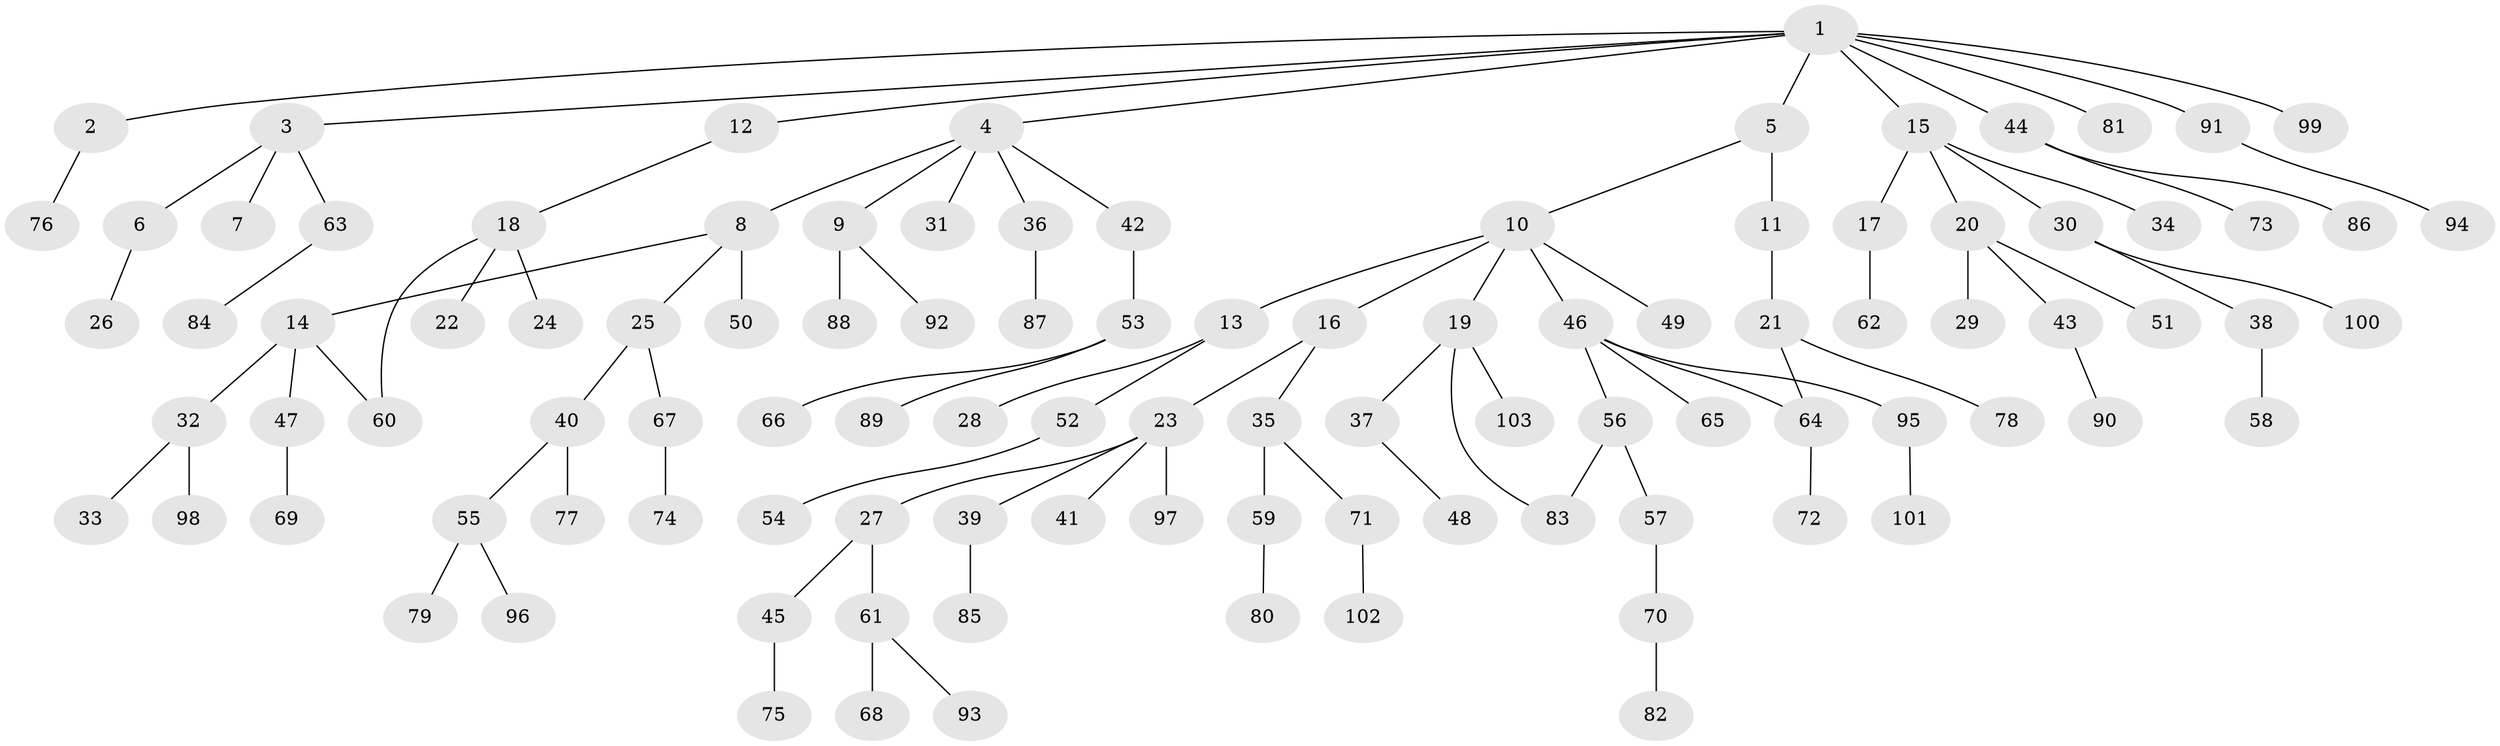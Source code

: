 // Generated by graph-tools (version 1.1) at 2025/10/02/27/25 16:10:51]
// undirected, 103 vertices, 105 edges
graph export_dot {
graph [start="1"]
  node [color=gray90,style=filled];
  1;
  2;
  3;
  4;
  5;
  6;
  7;
  8;
  9;
  10;
  11;
  12;
  13;
  14;
  15;
  16;
  17;
  18;
  19;
  20;
  21;
  22;
  23;
  24;
  25;
  26;
  27;
  28;
  29;
  30;
  31;
  32;
  33;
  34;
  35;
  36;
  37;
  38;
  39;
  40;
  41;
  42;
  43;
  44;
  45;
  46;
  47;
  48;
  49;
  50;
  51;
  52;
  53;
  54;
  55;
  56;
  57;
  58;
  59;
  60;
  61;
  62;
  63;
  64;
  65;
  66;
  67;
  68;
  69;
  70;
  71;
  72;
  73;
  74;
  75;
  76;
  77;
  78;
  79;
  80;
  81;
  82;
  83;
  84;
  85;
  86;
  87;
  88;
  89;
  90;
  91;
  92;
  93;
  94;
  95;
  96;
  97;
  98;
  99;
  100;
  101;
  102;
  103;
  1 -- 2;
  1 -- 3;
  1 -- 4;
  1 -- 5;
  1 -- 12;
  1 -- 15;
  1 -- 44;
  1 -- 81;
  1 -- 91;
  1 -- 99;
  2 -- 76;
  3 -- 6;
  3 -- 7;
  3 -- 63;
  4 -- 8;
  4 -- 9;
  4 -- 31;
  4 -- 36;
  4 -- 42;
  5 -- 10;
  5 -- 11;
  6 -- 26;
  8 -- 14;
  8 -- 25;
  8 -- 50;
  9 -- 88;
  9 -- 92;
  10 -- 13;
  10 -- 16;
  10 -- 19;
  10 -- 46;
  10 -- 49;
  11 -- 21;
  12 -- 18;
  13 -- 28;
  13 -- 52;
  14 -- 32;
  14 -- 47;
  14 -- 60;
  15 -- 17;
  15 -- 20;
  15 -- 30;
  15 -- 34;
  16 -- 23;
  16 -- 35;
  17 -- 62;
  18 -- 22;
  18 -- 24;
  18 -- 60;
  19 -- 37;
  19 -- 103;
  19 -- 83;
  20 -- 29;
  20 -- 43;
  20 -- 51;
  21 -- 64;
  21 -- 78;
  23 -- 27;
  23 -- 39;
  23 -- 41;
  23 -- 97;
  25 -- 40;
  25 -- 67;
  27 -- 45;
  27 -- 61;
  30 -- 38;
  30 -- 100;
  32 -- 33;
  32 -- 98;
  35 -- 59;
  35 -- 71;
  36 -- 87;
  37 -- 48;
  38 -- 58;
  39 -- 85;
  40 -- 55;
  40 -- 77;
  42 -- 53;
  43 -- 90;
  44 -- 73;
  44 -- 86;
  45 -- 75;
  46 -- 56;
  46 -- 65;
  46 -- 95;
  46 -- 64;
  47 -- 69;
  52 -- 54;
  53 -- 66;
  53 -- 89;
  55 -- 79;
  55 -- 96;
  56 -- 57;
  56 -- 83;
  57 -- 70;
  59 -- 80;
  61 -- 68;
  61 -- 93;
  63 -- 84;
  64 -- 72;
  67 -- 74;
  70 -- 82;
  71 -- 102;
  91 -- 94;
  95 -- 101;
}

